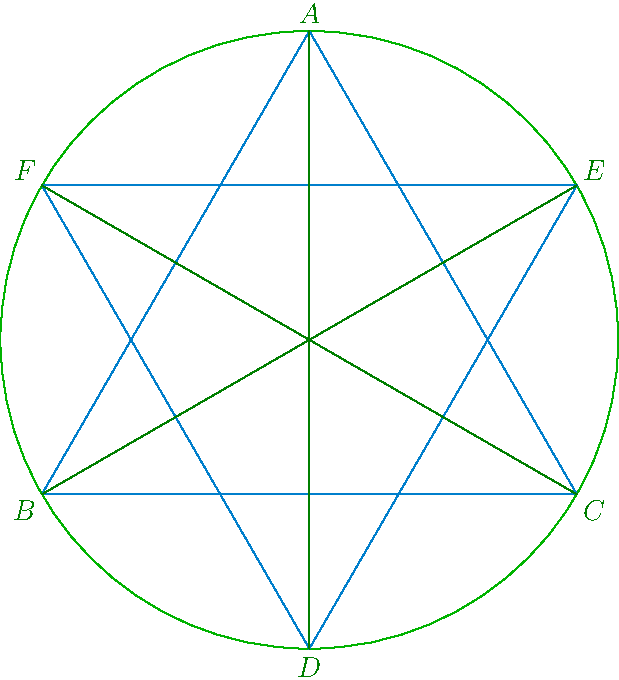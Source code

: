 settings.outformat = "png";
defaultpen(fontsize(14pt));
import geometry;

size(12cm);

draw(circle((0,0), 2), 0.7*green);
pair a = (0,2);
pair b = (-1.732, -1);
pair c = (1.732, -1);
draw(a -- b -- c -- cycle, 0.5*green+0.8*blue);
pair d = (0, -2);
pair f = (-1.732, 1);
pair e = (1.732, 1);
draw(d -- e -- f -- cycle, 0.5*green+0.8*blue);
label("$A$", a, align=N, 0.5*green);
label("$B$", b, align=SW, 0.5*green);
label("$C$", c, align=SE, 0.5*green);
label("$D$", d, align=S, 0.5*green);
label("$E$", e, align=NE, 0.5*green);
label("$F$", f, align=NW, 0.5*green);
draw(a -- d, 0.5*green);
draw(b -- e, 0.5*green);
draw(c -- f, 0.5*green);
